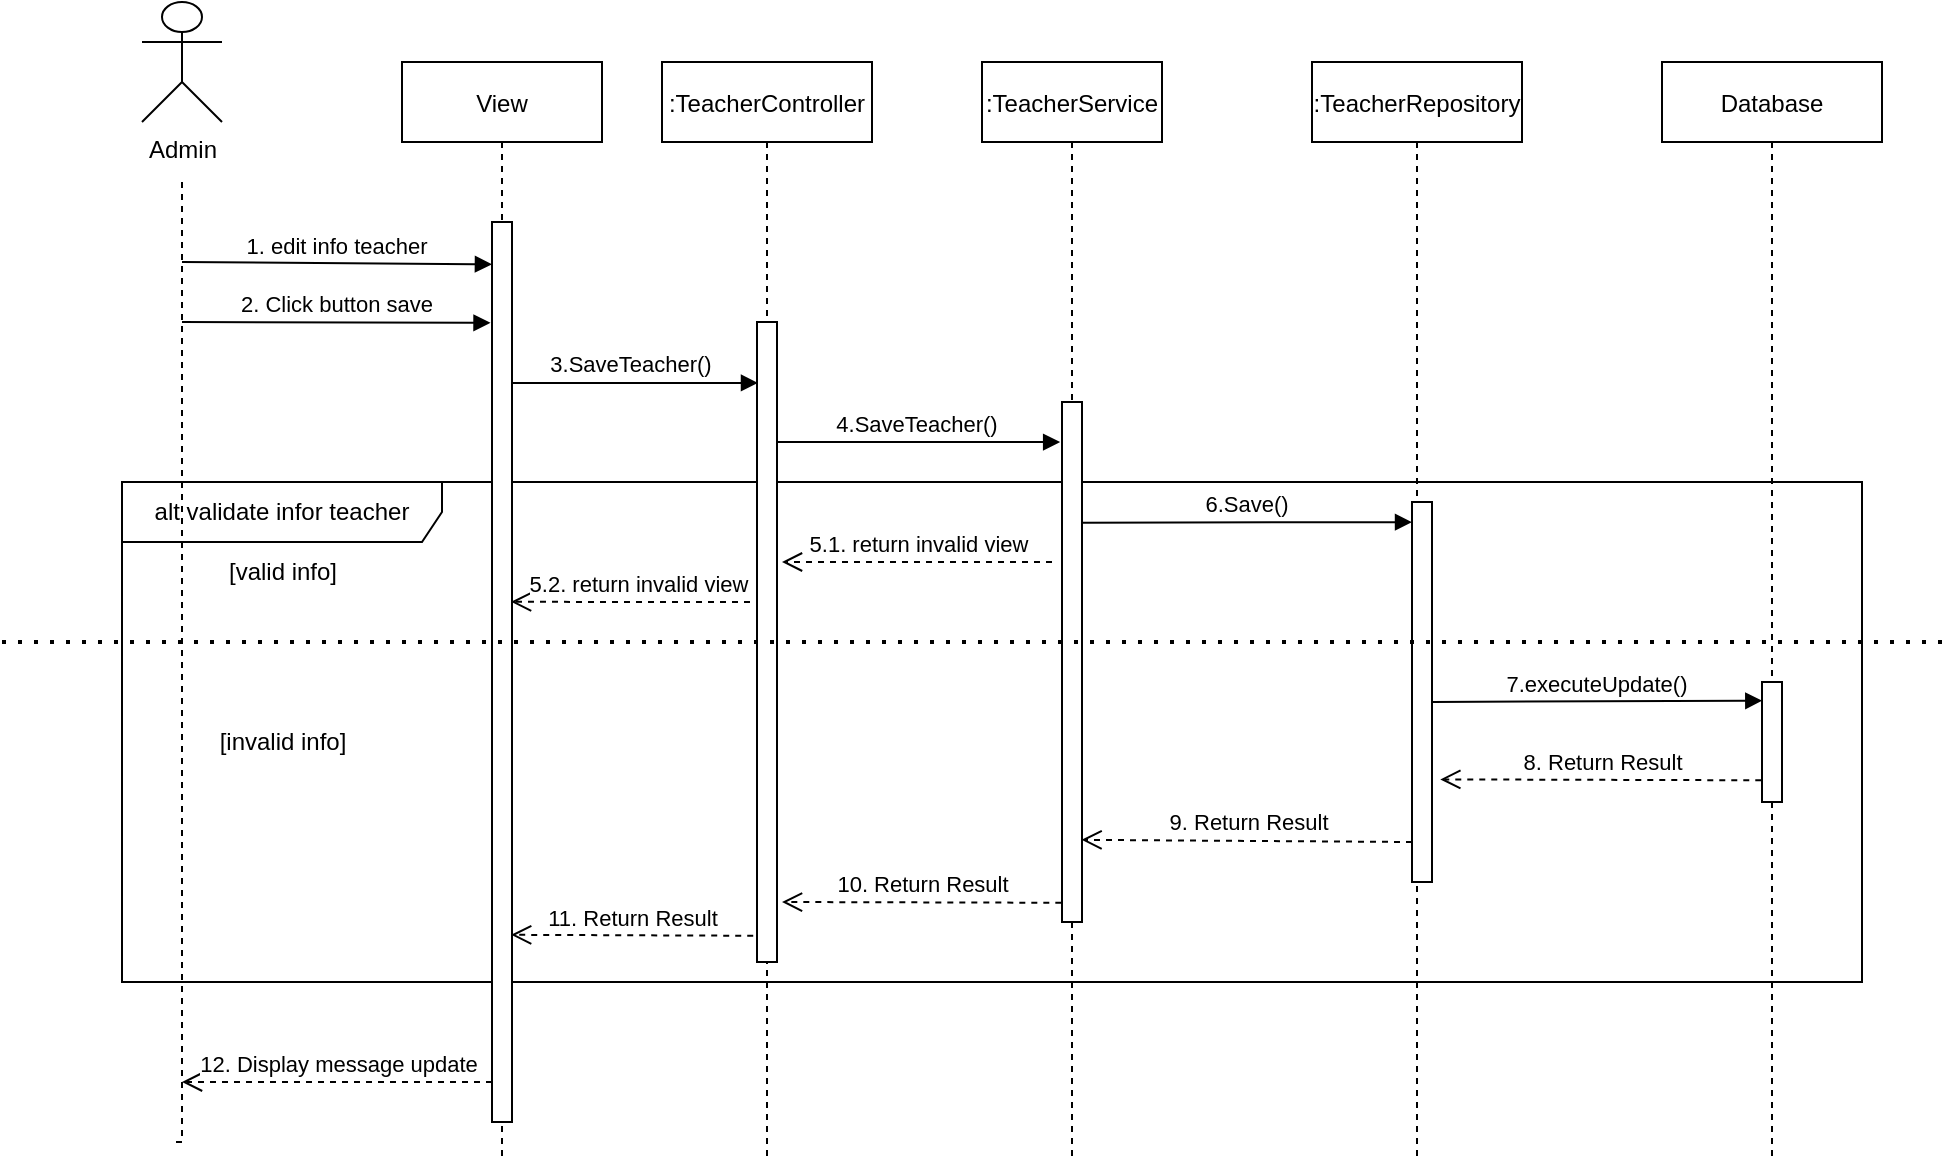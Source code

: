 <mxfile version="21.1.1" type="device" pages="2">
  <diagram id="kgpKYQtTHZ0yAKxKKP6v" name="Update">
    <mxGraphModel dx="1984" dy="559" grid="1" gridSize="10" guides="1" tooltips="1" connect="1" arrows="1" fold="1" page="1" pageScale="1" pageWidth="850" pageHeight="1100" math="0" shadow="0">
      <root>
        <mxCell id="0" />
        <mxCell id="1" parent="0" />
        <mxCell id="b2dAvK26NsnJdoIZ1mw7-37" value="alt validate infor teacher" style="shape=umlFrame;whiteSpace=wrap;html=1;width=160;height=30;" parent="1" vertex="1">
          <mxGeometry x="-190" y="620" width="870" height="250" as="geometry" />
        </mxCell>
        <mxCell id="1rYxMRe_m1wBD9LGmmaj-11" style="edgeStyle=orthogonalEdgeStyle;rounded=0;orthogonalLoop=1;jettySize=auto;html=1;dashed=1;endArrow=none;endFill=0;" parent="1" edge="1">
          <mxGeometry relative="1" as="geometry">
            <mxPoint x="-165" y="950" as="targetPoint" />
            <mxPoint x="-160" y="470" as="sourcePoint" />
            <Array as="points">
              <mxPoint x="-160" y="950" />
            </Array>
          </mxGeometry>
        </mxCell>
        <mxCell id="1rYxMRe_m1wBD9LGmmaj-10" value="Admin" style="shape=umlActor;verticalLabelPosition=bottom;verticalAlign=top;html=1;" parent="1" vertex="1">
          <mxGeometry x="-180" y="380" width="40" height="60" as="geometry" />
        </mxCell>
        <mxCell id="1rYxMRe_m1wBD9LGmmaj-12" value="View" style="shape=umlLifeline;perimeter=lifelinePerimeter;container=1;collapsible=0;recursiveResize=0;rounded=0;shadow=0;strokeWidth=1;" parent="1" vertex="1">
          <mxGeometry x="-50" y="410" width="100" height="550" as="geometry" />
        </mxCell>
        <mxCell id="b2dAvK26NsnJdoIZ1mw7-11" value="5.2. return invalid view" style="html=1;verticalAlign=bottom;endArrow=open;dashed=1;endSize=8;exitX=0;exitY=0.322;exitDx=0;exitDy=0;exitPerimeter=0;entryX=0.953;entryY=0.422;entryDx=0;entryDy=0;entryPerimeter=0;" parent="1rYxMRe_m1wBD9LGmmaj-12" target="b2dAvK26NsnJdoIZ1mw7-13" edge="1">
          <mxGeometry relative="1" as="geometry">
            <mxPoint x="180" y="270.07" as="sourcePoint" />
            <mxPoint x="60" y="270" as="targetPoint" />
          </mxGeometry>
        </mxCell>
        <mxCell id="1rYxMRe_m1wBD9LGmmaj-13" value=":TeacherController" style="shape=umlLifeline;perimeter=lifelinePerimeter;container=1;collapsible=0;recursiveResize=0;rounded=0;shadow=0;strokeWidth=1;" parent="1" vertex="1">
          <mxGeometry x="80" y="410" width="105" height="550" as="geometry" />
        </mxCell>
        <mxCell id="b2dAvK26NsnJdoIZ1mw7-9" value="4.SaveTeacher()" style="html=1;verticalAlign=bottom;endArrow=block;entryX=-0.092;entryY=0.077;entryDx=0;entryDy=0;entryPerimeter=0;" parent="1rYxMRe_m1wBD9LGmmaj-13" target="b2dAvK26NsnJdoIZ1mw7-15" edge="1">
          <mxGeometry width="80" relative="1" as="geometry">
            <mxPoint x="55" y="190" as="sourcePoint" />
            <mxPoint x="195" y="190" as="targetPoint" />
          </mxGeometry>
        </mxCell>
        <mxCell id="b2dAvK26NsnJdoIZ1mw7-10" value="5.1. return invalid view" style="html=1;verticalAlign=bottom;endArrow=open;dashed=1;endSize=8;" parent="1rYxMRe_m1wBD9LGmmaj-13" edge="1">
          <mxGeometry relative="1" as="geometry">
            <mxPoint x="195" y="250" as="sourcePoint" />
            <mxPoint x="60" y="250" as="targetPoint" />
          </mxGeometry>
        </mxCell>
        <mxCell id="b2dAvK26NsnJdoIZ1mw7-41" value="" style="html=1;points=[];perimeter=orthogonalPerimeter;" parent="1rYxMRe_m1wBD9LGmmaj-13" vertex="1">
          <mxGeometry x="47.5" y="130" width="10" height="320" as="geometry" />
        </mxCell>
        <mxCell id="1rYxMRe_m1wBD9LGmmaj-14" value=":TeacherService" style="shape=umlLifeline;perimeter=lifelinePerimeter;container=1;collapsible=0;recursiveResize=0;rounded=0;shadow=0;strokeWidth=1;" parent="1" vertex="1">
          <mxGeometry x="240" y="410" width="90" height="550" as="geometry" />
        </mxCell>
        <mxCell id="b2dAvK26NsnJdoIZ1mw7-33" value="9. Return Result" style="html=1;verticalAlign=bottom;endArrow=open;dashed=1;endSize=8;entryX=0.977;entryY=0.842;entryDx=0;entryDy=0;entryPerimeter=0;" parent="1rYxMRe_m1wBD9LGmmaj-14" target="b2dAvK26NsnJdoIZ1mw7-15" edge="1">
          <mxGeometry relative="1" as="geometry">
            <mxPoint x="215" y="390" as="sourcePoint" />
            <mxPoint x="65" y="390" as="targetPoint" />
          </mxGeometry>
        </mxCell>
        <mxCell id="b2dAvK26NsnJdoIZ1mw7-15" value="" style="html=1;points=[];perimeter=orthogonalPerimeter;" parent="1rYxMRe_m1wBD9LGmmaj-14" vertex="1">
          <mxGeometry x="40" y="170" width="10" height="260" as="geometry" />
        </mxCell>
        <mxCell id="1rYxMRe_m1wBD9LGmmaj-15" value=":TeacherRepository" style="shape=umlLifeline;perimeter=lifelinePerimeter;container=1;collapsible=0;recursiveResize=0;rounded=0;shadow=0;strokeWidth=1;" parent="1" vertex="1">
          <mxGeometry x="405" y="410" width="105" height="550" as="geometry" />
        </mxCell>
        <mxCell id="b2dAvK26NsnJdoIZ1mw7-25" value="" style="html=1;points=[];perimeter=orthogonalPerimeter;" parent="1rYxMRe_m1wBD9LGmmaj-15" vertex="1">
          <mxGeometry x="50" y="220" width="10" height="190" as="geometry" />
        </mxCell>
        <mxCell id="1rYxMRe_m1wBD9LGmmaj-16" value="Database" style="shape=umlLifeline;perimeter=lifelinePerimeter;container=1;collapsible=0;recursiveResize=0;rounded=0;shadow=0;strokeWidth=1;" parent="1" vertex="1">
          <mxGeometry x="580" y="410" width="110" height="550" as="geometry" />
        </mxCell>
        <mxCell id="b2dAvK26NsnJdoIZ1mw7-26" value="" style="html=1;points=[];perimeter=orthogonalPerimeter;" parent="1rYxMRe_m1wBD9LGmmaj-16" vertex="1">
          <mxGeometry x="50" y="310" width="10" height="60" as="geometry" />
        </mxCell>
        <mxCell id="b2dAvK26NsnJdoIZ1mw7-2" value="1. edit info teacher" style="html=1;verticalAlign=bottom;endArrow=block;entryX=-0.003;entryY=0.047;entryDx=0;entryDy=0;entryPerimeter=0;" parent="1" target="b2dAvK26NsnJdoIZ1mw7-13" edge="1">
          <mxGeometry width="80" relative="1" as="geometry">
            <mxPoint x="-160" y="510" as="sourcePoint" />
            <mxPoint x="-10" y="510" as="targetPoint" />
          </mxGeometry>
        </mxCell>
        <mxCell id="b2dAvK26NsnJdoIZ1mw7-4" value="2. Click button save" style="html=1;verticalAlign=bottom;endArrow=block;entryX=-0.074;entryY=0.112;entryDx=0;entryDy=0;entryPerimeter=0;" parent="1" target="b2dAvK26NsnJdoIZ1mw7-13" edge="1">
          <mxGeometry width="80" relative="1" as="geometry">
            <mxPoint x="-160" y="540" as="sourcePoint" />
            <mxPoint x="-10" y="540" as="targetPoint" />
          </mxGeometry>
        </mxCell>
        <mxCell id="b2dAvK26NsnJdoIZ1mw7-6" value="3.SaveTeacher()" style="html=1;verticalAlign=bottom;endArrow=block;entryX=-0.2;entryY=0.07;entryDx=0;entryDy=0;entryPerimeter=0;" parent="1" source="1rYxMRe_m1wBD9LGmmaj-12" edge="1">
          <mxGeometry width="80" relative="1" as="geometry">
            <mxPoint x="20" y="570" as="sourcePoint" />
            <mxPoint x="128" y="570.45" as="targetPoint" />
          </mxGeometry>
        </mxCell>
        <mxCell id="b2dAvK26NsnJdoIZ1mw7-13" value="" style="html=1;points=[];perimeter=orthogonalPerimeter;" parent="1" vertex="1">
          <mxGeometry x="-5" y="490" width="10" height="450" as="geometry" />
        </mxCell>
        <mxCell id="b2dAvK26NsnJdoIZ1mw7-20" value="6.Save()" style="html=1;verticalAlign=bottom;endArrow=block;exitX=0.998;exitY=0.232;exitDx=0;exitDy=0;exitPerimeter=0;entryX=0.002;entryY=0.053;entryDx=0;entryDy=0;entryPerimeter=0;" parent="1" source="b2dAvK26NsnJdoIZ1mw7-15" target="b2dAvK26NsnJdoIZ1mw7-25" edge="1">
          <mxGeometry width="80" relative="1" as="geometry">
            <mxPoint x="310" y="710" as="sourcePoint" />
            <mxPoint x="450" y="644" as="targetPoint" />
          </mxGeometry>
        </mxCell>
        <mxCell id="b2dAvK26NsnJdoIZ1mw7-21" value="7.executeUpdate()" style="html=1;verticalAlign=bottom;endArrow=block;exitX=1;exitY=0.526;exitDx=0;exitDy=0;exitPerimeter=0;entryX=0.015;entryY=0.156;entryDx=0;entryDy=0;entryPerimeter=0;" parent="1" source="b2dAvK26NsnJdoIZ1mw7-25" target="b2dAvK26NsnJdoIZ1mw7-26" edge="1">
          <mxGeometry width="80" relative="1" as="geometry">
            <mxPoint x="470" y="730" as="sourcePoint" />
            <mxPoint x="620" y="730" as="targetPoint" />
          </mxGeometry>
        </mxCell>
        <mxCell id="b2dAvK26NsnJdoIZ1mw7-34" value="10. Return Result" style="html=1;verticalAlign=bottom;endArrow=open;dashed=1;endSize=8;exitX=-0.034;exitY=0.963;exitDx=0;exitDy=0;exitPerimeter=0;" parent="1" source="b2dAvK26NsnJdoIZ1mw7-15" edge="1">
          <mxGeometry relative="1" as="geometry">
            <mxPoint x="270" y="830" as="sourcePoint" />
            <mxPoint x="140" y="830" as="targetPoint" />
          </mxGeometry>
        </mxCell>
        <mxCell id="b2dAvK26NsnJdoIZ1mw7-35" value="11. Return Result" style="html=1;verticalAlign=bottom;endArrow=open;dashed=1;endSize=8;entryX=0.957;entryY=0.792;entryDx=0;entryDy=0;entryPerimeter=0;exitX=-0.189;exitY=0.959;exitDx=0;exitDy=0;exitPerimeter=0;" parent="1" source="b2dAvK26NsnJdoIZ1mw7-41" target="b2dAvK26NsnJdoIZ1mw7-13" edge="1">
          <mxGeometry relative="1" as="geometry">
            <mxPoint x="130" y="846" as="sourcePoint" />
            <mxPoint x="-10" y="850" as="targetPoint" />
          </mxGeometry>
        </mxCell>
        <mxCell id="b2dAvK26NsnJdoIZ1mw7-36" value="12. Display message update" style="html=1;verticalAlign=bottom;endArrow=open;dashed=1;endSize=8;" parent="1" edge="1">
          <mxGeometry relative="1" as="geometry">
            <mxPoint x="-5" y="920" as="sourcePoint" />
            <mxPoint x="-160" y="920" as="targetPoint" />
            <Array as="points">
              <mxPoint x="-90" y="920" />
            </Array>
          </mxGeometry>
        </mxCell>
        <mxCell id="b2dAvK26NsnJdoIZ1mw7-32" value="8. Return Result" style="html=1;verticalAlign=bottom;endArrow=open;dashed=1;endSize=8;entryX=1.415;entryY=0.73;entryDx=0;entryDy=0;entryPerimeter=0;exitX=-0.036;exitY=0.819;exitDx=0;exitDy=0;exitPerimeter=0;" parent="1" source="b2dAvK26NsnJdoIZ1mw7-26" target="b2dAvK26NsnJdoIZ1mw7-25" edge="1">
          <mxGeometry relative="1" as="geometry">
            <mxPoint x="620" y="770" as="sourcePoint" />
            <mxPoint x="470" y="770" as="targetPoint" />
          </mxGeometry>
        </mxCell>
        <mxCell id="b2dAvK26NsnJdoIZ1mw7-17" value="[invalid info]" style="text;html=1;align=center;verticalAlign=middle;resizable=0;points=[];autosize=1;strokeColor=none;fillColor=none;" parent="1" vertex="1">
          <mxGeometry x="-155" y="735" width="90" height="30" as="geometry" />
        </mxCell>
        <mxCell id="b2dAvK26NsnJdoIZ1mw7-18" value="[valid info]" style="text;html=1;align=center;verticalAlign=middle;resizable=0;points=[];autosize=1;strokeColor=none;fillColor=none;" parent="1" vertex="1">
          <mxGeometry x="-150" y="650" width="80" height="30" as="geometry" />
        </mxCell>
        <mxCell id="n6bYkw5uS1Dy2Mw1IZPa-4" value="" style="endArrow=none;dashed=1;html=1;dashPattern=1 3;strokeWidth=2;rounded=0;" parent="1" edge="1">
          <mxGeometry width="50" height="50" relative="1" as="geometry">
            <mxPoint x="-250" y="700" as="sourcePoint" />
            <mxPoint x="720" y="700" as="targetPoint" />
          </mxGeometry>
        </mxCell>
      </root>
    </mxGraphModel>
  </diagram>
  <diagram id="io_VU6igj7z9Doh1AbqS" name="Create">
    <mxGraphModel dx="1961" dy="559" grid="1" gridSize="10" guides="1" tooltips="1" connect="1" arrows="1" fold="1" page="1" pageScale="1" pageWidth="827" pageHeight="1169" math="0" shadow="0">
      <root>
        <mxCell id="0" />
        <mxCell id="1" parent="0" />
        <mxCell id="3U3rnmwADKVfiF2Mk6Z_-28" value="alt validate infor teacher" style="shape=umlFrame;whiteSpace=wrap;html=1;width=160;height=30;" parent="1" vertex="1">
          <mxGeometry x="-190" y="620" width="870" height="250" as="geometry" />
        </mxCell>
        <mxCell id="3U3rnmwADKVfiF2Mk6Z_-1" style="edgeStyle=orthogonalEdgeStyle;rounded=0;orthogonalLoop=1;jettySize=auto;html=1;dashed=1;endArrow=none;endFill=0;" parent="1" edge="1">
          <mxGeometry relative="1" as="geometry">
            <mxPoint x="-165" y="950" as="targetPoint" />
            <mxPoint x="-160" y="470" as="sourcePoint" />
            <Array as="points">
              <mxPoint x="-160" y="950" />
            </Array>
          </mxGeometry>
        </mxCell>
        <mxCell id="3U3rnmwADKVfiF2Mk6Z_-2" value="Admin" style="shape=umlActor;verticalLabelPosition=bottom;verticalAlign=top;html=1;" parent="1" vertex="1">
          <mxGeometry x="-180" y="380" width="40" height="60" as="geometry" />
        </mxCell>
        <mxCell id="3U3rnmwADKVfiF2Mk6Z_-3" value="View" style="shape=umlLifeline;perimeter=lifelinePerimeter;container=1;collapsible=0;recursiveResize=0;rounded=0;shadow=0;strokeWidth=1;" parent="1" vertex="1">
          <mxGeometry x="-50" y="410" width="100" height="550" as="geometry" />
        </mxCell>
        <mxCell id="3U3rnmwADKVfiF2Mk6Z_-4" value="5.2. return invalid view" style="html=1;verticalAlign=bottom;endArrow=open;dashed=1;endSize=8;exitX=0;exitY=0.322;exitDx=0;exitDy=0;exitPerimeter=0;entryX=0.953;entryY=0.422;entryDx=0;entryDy=0;entryPerimeter=0;" parent="3U3rnmwADKVfiF2Mk6Z_-3" target="3U3rnmwADKVfiF2Mk6Z_-19" edge="1">
          <mxGeometry relative="1" as="geometry">
            <mxPoint x="180" y="270.07" as="sourcePoint" />
            <mxPoint x="60" y="270" as="targetPoint" />
          </mxGeometry>
        </mxCell>
        <mxCell id="3U3rnmwADKVfiF2Mk6Z_-5" value=":TeacherController" style="shape=umlLifeline;perimeter=lifelinePerimeter;container=1;collapsible=0;recursiveResize=0;rounded=0;shadow=0;strokeWidth=1;" parent="1" vertex="1">
          <mxGeometry x="80" y="410" width="105" height="550" as="geometry" />
        </mxCell>
        <mxCell id="3U3rnmwADKVfiF2Mk6Z_-6" value="4.AddTeacher()" style="html=1;verticalAlign=bottom;endArrow=block;entryX=-0.092;entryY=0.077;entryDx=0;entryDy=0;entryPerimeter=0;" parent="3U3rnmwADKVfiF2Mk6Z_-5" target="3U3rnmwADKVfiF2Mk6Z_-11" edge="1">
          <mxGeometry width="80" relative="1" as="geometry">
            <mxPoint x="55" y="190" as="sourcePoint" />
            <mxPoint x="195" y="190" as="targetPoint" />
          </mxGeometry>
        </mxCell>
        <mxCell id="3U3rnmwADKVfiF2Mk6Z_-7" value="5.1. return invalid view" style="html=1;verticalAlign=bottom;endArrow=open;dashed=1;endSize=8;" parent="3U3rnmwADKVfiF2Mk6Z_-5" edge="1">
          <mxGeometry relative="1" as="geometry">
            <mxPoint x="195" y="250" as="sourcePoint" />
            <mxPoint x="60" y="250" as="targetPoint" />
          </mxGeometry>
        </mxCell>
        <mxCell id="3U3rnmwADKVfiF2Mk6Z_-8" value="" style="html=1;points=[];perimeter=orthogonalPerimeter;" parent="3U3rnmwADKVfiF2Mk6Z_-5" vertex="1">
          <mxGeometry x="47.5" y="130" width="10" height="320" as="geometry" />
        </mxCell>
        <mxCell id="3U3rnmwADKVfiF2Mk6Z_-9" value=":TeacherService" style="shape=umlLifeline;perimeter=lifelinePerimeter;container=1;collapsible=0;recursiveResize=0;rounded=0;shadow=0;strokeWidth=1;" parent="1" vertex="1">
          <mxGeometry x="240" y="410" width="90" height="550" as="geometry" />
        </mxCell>
        <mxCell id="3U3rnmwADKVfiF2Mk6Z_-10" value="9. Return Result" style="html=1;verticalAlign=bottom;endArrow=open;dashed=1;endSize=8;entryX=0.977;entryY=0.842;entryDx=0;entryDy=0;entryPerimeter=0;" parent="3U3rnmwADKVfiF2Mk6Z_-9" target="3U3rnmwADKVfiF2Mk6Z_-11" edge="1">
          <mxGeometry relative="1" as="geometry">
            <mxPoint x="215" y="390" as="sourcePoint" />
            <mxPoint x="65" y="390" as="targetPoint" />
          </mxGeometry>
        </mxCell>
        <mxCell id="3U3rnmwADKVfiF2Mk6Z_-11" value="" style="html=1;points=[];perimeter=orthogonalPerimeter;" parent="3U3rnmwADKVfiF2Mk6Z_-9" vertex="1">
          <mxGeometry x="40" y="170" width="10" height="260" as="geometry" />
        </mxCell>
        <mxCell id="3U3rnmwADKVfiF2Mk6Z_-12" value=":TeacherRepository" style="shape=umlLifeline;perimeter=lifelinePerimeter;container=1;collapsible=0;recursiveResize=0;rounded=0;shadow=0;strokeWidth=1;" parent="1" vertex="1">
          <mxGeometry x="405" y="410" width="105" height="550" as="geometry" />
        </mxCell>
        <mxCell id="3U3rnmwADKVfiF2Mk6Z_-13" value="" style="html=1;points=[];perimeter=orthogonalPerimeter;" parent="3U3rnmwADKVfiF2Mk6Z_-12" vertex="1">
          <mxGeometry x="50" y="220" width="10" height="190" as="geometry" />
        </mxCell>
        <mxCell id="3U3rnmwADKVfiF2Mk6Z_-14" value="Database" style="shape=umlLifeline;perimeter=lifelinePerimeter;container=1;collapsible=0;recursiveResize=0;rounded=0;shadow=0;strokeWidth=1;" parent="1" vertex="1">
          <mxGeometry x="580" y="410" width="110" height="550" as="geometry" />
        </mxCell>
        <mxCell id="3U3rnmwADKVfiF2Mk6Z_-15" value="" style="html=1;points=[];perimeter=orthogonalPerimeter;" parent="3U3rnmwADKVfiF2Mk6Z_-14" vertex="1">
          <mxGeometry x="50" y="310" width="10" height="60" as="geometry" />
        </mxCell>
        <mxCell id="3U3rnmwADKVfiF2Mk6Z_-16" value="1. add info teacher" style="html=1;verticalAlign=bottom;endArrow=block;entryX=-0.003;entryY=0.047;entryDx=0;entryDy=0;entryPerimeter=0;" parent="1" target="3U3rnmwADKVfiF2Mk6Z_-19" edge="1">
          <mxGeometry width="80" relative="1" as="geometry">
            <mxPoint x="-160" y="510" as="sourcePoint" />
            <mxPoint x="-10" y="510" as="targetPoint" />
          </mxGeometry>
        </mxCell>
        <mxCell id="3U3rnmwADKVfiF2Mk6Z_-17" value="2. Click button save" style="html=1;verticalAlign=bottom;endArrow=block;entryX=-0.074;entryY=0.112;entryDx=0;entryDy=0;entryPerimeter=0;" parent="1" target="3U3rnmwADKVfiF2Mk6Z_-19" edge="1">
          <mxGeometry width="80" relative="1" as="geometry">
            <mxPoint x="-160" y="540" as="sourcePoint" />
            <mxPoint x="-10" y="540" as="targetPoint" />
          </mxGeometry>
        </mxCell>
        <mxCell id="3U3rnmwADKVfiF2Mk6Z_-18" value="3.AddTeacher()" style="html=1;verticalAlign=bottom;endArrow=block;entryX=-0.2;entryY=0.07;entryDx=0;entryDy=0;entryPerimeter=0;" parent="1" source="3U3rnmwADKVfiF2Mk6Z_-3" edge="1">
          <mxGeometry width="80" relative="1" as="geometry">
            <mxPoint x="20" y="570" as="sourcePoint" />
            <mxPoint x="128" y="570.45" as="targetPoint" />
          </mxGeometry>
        </mxCell>
        <mxCell id="3U3rnmwADKVfiF2Mk6Z_-19" value="" style="html=1;points=[];perimeter=orthogonalPerimeter;" parent="1" vertex="1">
          <mxGeometry x="-5" y="490" width="10" height="450" as="geometry" />
        </mxCell>
        <mxCell id="3U3rnmwADKVfiF2Mk6Z_-20" value="6.Add()" style="html=1;verticalAlign=bottom;endArrow=block;exitX=0.998;exitY=0.232;exitDx=0;exitDy=0;exitPerimeter=0;entryX=0.002;entryY=0.053;entryDx=0;entryDy=0;entryPerimeter=0;" parent="1" source="3U3rnmwADKVfiF2Mk6Z_-11" target="3U3rnmwADKVfiF2Mk6Z_-13" edge="1">
          <mxGeometry width="80" relative="1" as="geometry">
            <mxPoint x="310" y="710" as="sourcePoint" />
            <mxPoint x="450" y="644" as="targetPoint" />
          </mxGeometry>
        </mxCell>
        <mxCell id="3U3rnmwADKVfiF2Mk6Z_-21" value="7.executeAdd()" style="html=1;verticalAlign=bottom;endArrow=block;exitX=1;exitY=0.526;exitDx=0;exitDy=0;exitPerimeter=0;entryX=0.015;entryY=0.156;entryDx=0;entryDy=0;entryPerimeter=0;" parent="1" source="3U3rnmwADKVfiF2Mk6Z_-13" target="3U3rnmwADKVfiF2Mk6Z_-15" edge="1">
          <mxGeometry width="80" relative="1" as="geometry">
            <mxPoint x="470" y="730" as="sourcePoint" />
            <mxPoint x="620" y="730" as="targetPoint" />
          </mxGeometry>
        </mxCell>
        <mxCell id="3U3rnmwADKVfiF2Mk6Z_-22" value="10. Return Result" style="html=1;verticalAlign=bottom;endArrow=open;dashed=1;endSize=8;exitX=-0.034;exitY=0.963;exitDx=0;exitDy=0;exitPerimeter=0;" parent="1" source="3U3rnmwADKVfiF2Mk6Z_-11" edge="1">
          <mxGeometry relative="1" as="geometry">
            <mxPoint x="270" y="830" as="sourcePoint" />
            <mxPoint x="140" y="830" as="targetPoint" />
          </mxGeometry>
        </mxCell>
        <mxCell id="3U3rnmwADKVfiF2Mk6Z_-23" value="11. Return Result" style="html=1;verticalAlign=bottom;endArrow=open;dashed=1;endSize=8;entryX=0.957;entryY=0.792;entryDx=0;entryDy=0;entryPerimeter=0;exitX=-0.189;exitY=0.959;exitDx=0;exitDy=0;exitPerimeter=0;" parent="1" source="3U3rnmwADKVfiF2Mk6Z_-8" target="3U3rnmwADKVfiF2Mk6Z_-19" edge="1">
          <mxGeometry relative="1" as="geometry">
            <mxPoint x="130" y="846" as="sourcePoint" />
            <mxPoint x="-10" y="850" as="targetPoint" />
          </mxGeometry>
        </mxCell>
        <mxCell id="3U3rnmwADKVfiF2Mk6Z_-24" value="12. Display message update" style="html=1;verticalAlign=bottom;endArrow=open;dashed=1;endSize=8;" parent="1" edge="1">
          <mxGeometry relative="1" as="geometry">
            <mxPoint x="-5" y="920" as="sourcePoint" />
            <mxPoint x="-160" y="920" as="targetPoint" />
            <Array as="points">
              <mxPoint x="-90" y="920" />
            </Array>
          </mxGeometry>
        </mxCell>
        <mxCell id="3U3rnmwADKVfiF2Mk6Z_-25" value="8. Return Result" style="html=1;verticalAlign=bottom;endArrow=open;dashed=1;endSize=8;entryX=1.415;entryY=0.73;entryDx=0;entryDy=0;entryPerimeter=0;exitX=-0.036;exitY=0.819;exitDx=0;exitDy=0;exitPerimeter=0;" parent="1" source="3U3rnmwADKVfiF2Mk6Z_-15" target="3U3rnmwADKVfiF2Mk6Z_-13" edge="1">
          <mxGeometry relative="1" as="geometry">
            <mxPoint x="620" y="770" as="sourcePoint" />
            <mxPoint x="470" y="770" as="targetPoint" />
          </mxGeometry>
        </mxCell>
        <mxCell id="3U3rnmwADKVfiF2Mk6Z_-26" value="[invalid info]" style="text;html=1;align=center;verticalAlign=middle;resizable=0;points=[];autosize=1;strokeColor=none;fillColor=none;" parent="1" vertex="1">
          <mxGeometry x="-155" y="735" width="90" height="30" as="geometry" />
        </mxCell>
        <mxCell id="3U3rnmwADKVfiF2Mk6Z_-27" value="[valid info]" style="text;html=1;align=center;verticalAlign=middle;resizable=0;points=[];autosize=1;strokeColor=none;fillColor=none;" parent="1" vertex="1">
          <mxGeometry x="-150" y="650" width="80" height="30" as="geometry" />
        </mxCell>
        <mxCell id="3U3rnmwADKVfiF2Mk6Z_-29" value="" style="endArrow=none;dashed=1;html=1;dashPattern=1 3;strokeWidth=2;rounded=0;" parent="1" edge="1">
          <mxGeometry width="50" height="50" relative="1" as="geometry">
            <mxPoint x="-250" y="700" as="sourcePoint" />
            <mxPoint x="720" y="700" as="targetPoint" />
          </mxGeometry>
        </mxCell>
      </root>
    </mxGraphModel>
  </diagram>
</mxfile>
